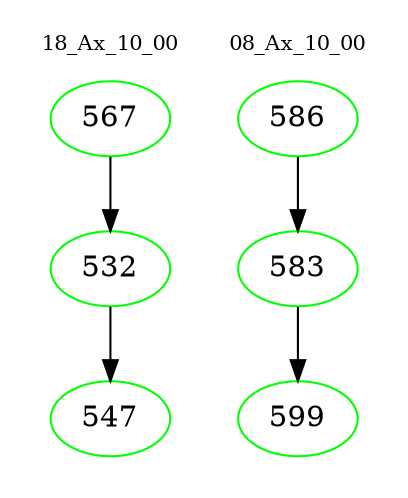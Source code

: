 digraph{
subgraph cluster_0 {
color = white
label = "18_Ax_10_00";
fontsize=10;
T0_567 [label="567", color="green"]
T0_567 -> T0_532 [color="black"]
T0_532 [label="532", color="green"]
T0_532 -> T0_547 [color="black"]
T0_547 [label="547", color="green"]
}
subgraph cluster_1 {
color = white
label = "08_Ax_10_00";
fontsize=10;
T1_586 [label="586", color="green"]
T1_586 -> T1_583 [color="black"]
T1_583 [label="583", color="green"]
T1_583 -> T1_599 [color="black"]
T1_599 [label="599", color="green"]
}
}
